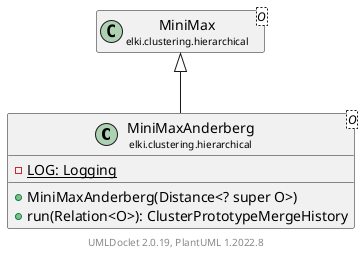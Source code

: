 @startuml
    remove .*\.(Instance|Par|Parameterizer|Factory)$
    set namespaceSeparator none
    hide empty fields
    hide empty methods

    class "<size:14>MiniMaxAnderberg\n<size:10>elki.clustering.hierarchical" as elki.clustering.hierarchical.MiniMaxAnderberg<O> [[MiniMaxAnderberg.html]] {
        {static} -LOG: Logging
        +MiniMaxAnderberg(Distance<? super O>)
        +run(Relation<O>): ClusterPrototypeMergeHistory
    }

    class "<size:14>MiniMax\n<size:10>elki.clustering.hierarchical" as elki.clustering.hierarchical.MiniMax<O> [[MiniMax.html]]
    class "<size:14>MiniMaxAnderberg.Instance\n<size:10>elki.clustering.hierarchical" as elki.clustering.hierarchical.MiniMaxAnderberg.Instance [[MiniMaxAnderberg.Instance.html]]
    class "<size:14>MiniMaxAnderberg.Par\n<size:10>elki.clustering.hierarchical" as elki.clustering.hierarchical.MiniMaxAnderberg.Par<O>

    elki.clustering.hierarchical.MiniMax <|-- elki.clustering.hierarchical.MiniMaxAnderberg
    elki.clustering.hierarchical.MiniMaxAnderberg +-- elki.clustering.hierarchical.MiniMaxAnderberg.Instance
    elki.clustering.hierarchical.MiniMaxAnderberg +-- elki.clustering.hierarchical.MiniMaxAnderberg.Par

    center footer UMLDoclet 2.0.19, PlantUML 1.2022.8
@enduml
